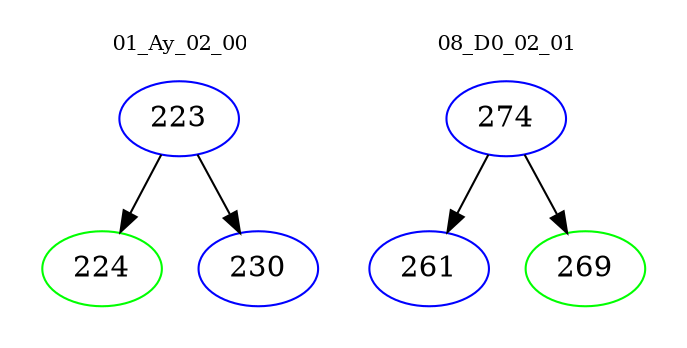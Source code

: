 digraph{
subgraph cluster_0 {
color = white
label = "01_Ay_02_00";
fontsize=10;
T0_223 [label="223", color="blue"]
T0_223 -> T0_224 [color="black"]
T0_224 [label="224", color="green"]
T0_223 -> T0_230 [color="black"]
T0_230 [label="230", color="blue"]
}
subgraph cluster_1 {
color = white
label = "08_D0_02_01";
fontsize=10;
T1_274 [label="274", color="blue"]
T1_274 -> T1_261 [color="black"]
T1_261 [label="261", color="blue"]
T1_274 -> T1_269 [color="black"]
T1_269 [label="269", color="green"]
}
}
